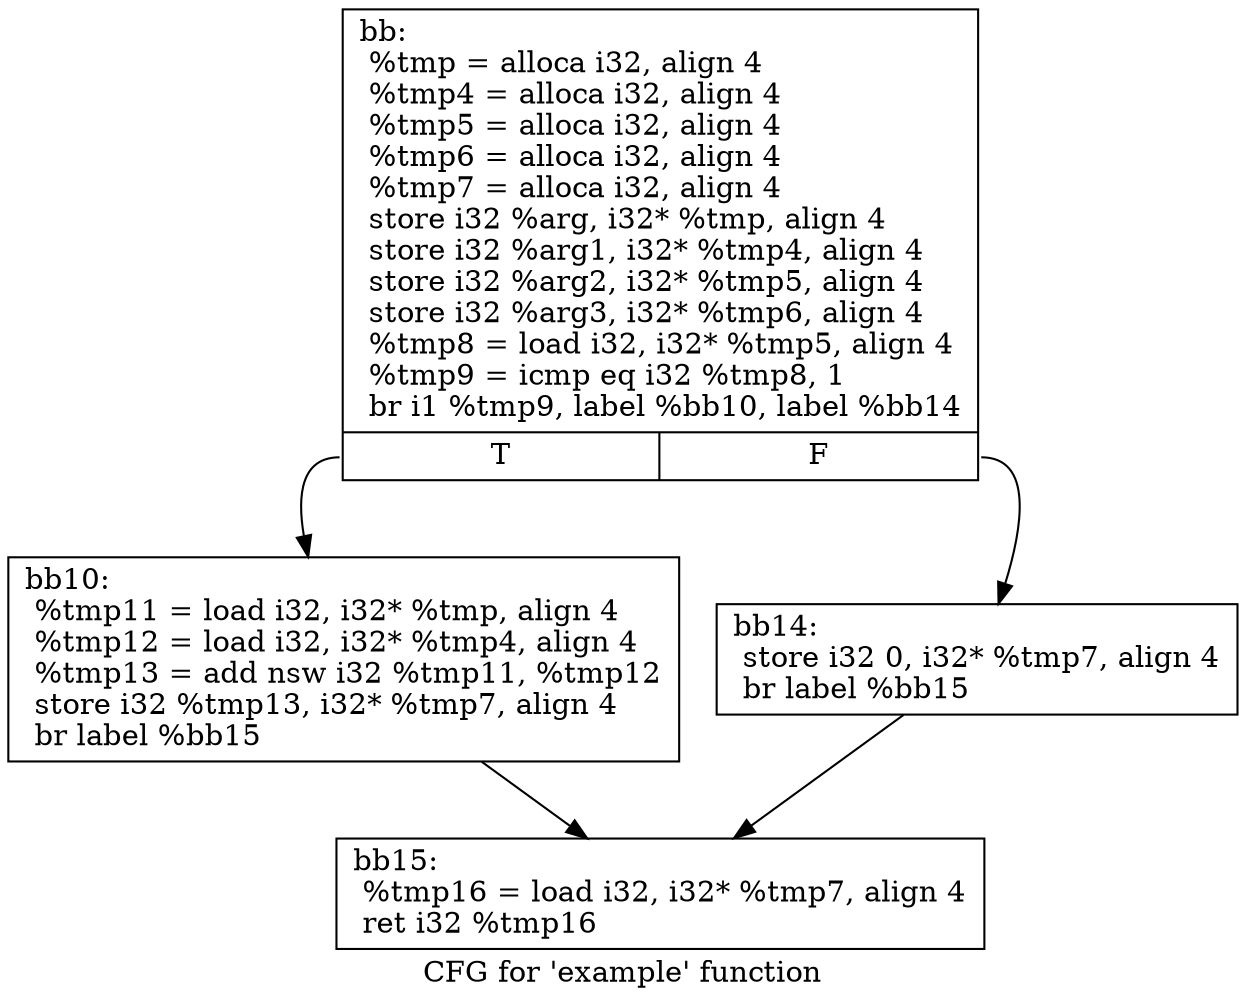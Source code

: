 digraph "CFG for 'example' function" {
	label="CFG for 'example' function";

	Node0x555720425990 [shape=record,label="{bb:\l  %tmp = alloca i32, align 4\l  %tmp4 = alloca i32, align 4\l  %tmp5 = alloca i32, align 4\l  %tmp6 = alloca i32, align 4\l  %tmp7 = alloca i32, align 4\l  store i32 %arg, i32* %tmp, align 4\l  store i32 %arg1, i32* %tmp4, align 4\l  store i32 %arg2, i32* %tmp5, align 4\l  store i32 %arg3, i32* %tmp6, align 4\l  %tmp8 = load i32, i32* %tmp5, align 4\l  %tmp9 = icmp eq i32 %tmp8, 1\l  br i1 %tmp9, label %bb10, label %bb14\l|{<s0>T|<s1>F}}"];
	Node0x555720425990:s0 -> Node0x555720426580;
	Node0x555720425990:s1 -> Node0x5557204267f0;
	Node0x555720426580 [shape=record,label="{bb10:                                             \l  %tmp11 = load i32, i32* %tmp, align 4\l  %tmp12 = load i32, i32* %tmp4, align 4\l  %tmp13 = add nsw i32 %tmp11, %tmp12\l  store i32 %tmp13, i32* %tmp7, align 4\l  br label %bb15\l}"];
	Node0x555720426580 -> Node0x555720426b00;
	Node0x5557204267f0 [shape=record,label="{bb14:                                             \l  store i32 0, i32* %tmp7, align 4\l  br label %bb15\l}"];
	Node0x5557204267f0 -> Node0x555720426b00;
	Node0x555720426b00 [shape=record,label="{bb15:                                             \l  %tmp16 = load i32, i32* %tmp7, align 4\l  ret i32 %tmp16\l}"];
}
